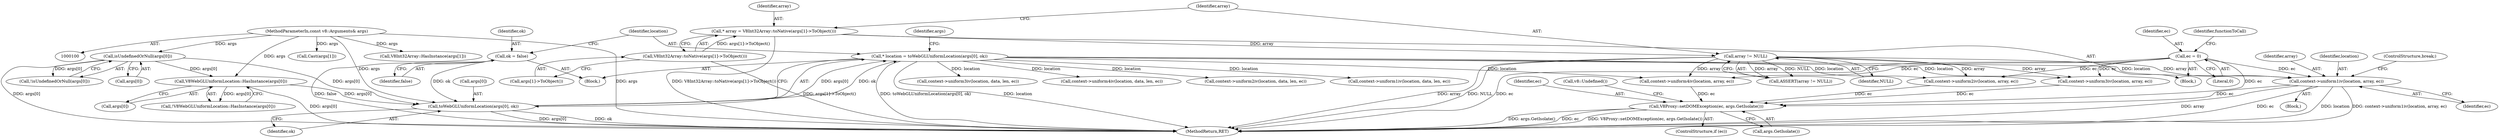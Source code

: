 digraph "0_Chrome_e9372a1bfd3588a80fcf49aa07321f0971dd6091_62@pointer" {
"1000170" [label="(Call,context->uniform1iv(location, array, ec))"];
"1000140" [label="(Call,* location = toWebGLUniformLocation(args[0], ok))"];
"1000142" [label="(Call,toWebGLUniformLocation(args[0], ok))"];
"1000122" [label="(Call,isUndefinedOrNull(args[0]))"];
"1000101" [label="(MethodParameterIn,const v8::Arguments& args)"];
"1000127" [label="(Call,V8WebGLUniformLocation::HasInstance(args[0]))"];
"1000136" [label="(Call,ok = false)"];
"1000159" [label="(Call,array != NULL)"];
"1000154" [label="(Call,* array = V8Int32Array::toNative(args[1]->ToObject()))"];
"1000156" [label="(Call,V8Int32Array::toNative(args[1]->ToObject()))"];
"1000163" [label="(Call,ec = 0)"];
"1000198" [label="(Call,V8Proxy::setDOMException(ec, args.GetIsolate()))"];
"1000157" [label="(Call,args[1]->ToObject())"];
"1000123" [label="(Call,args[0])"];
"1000282" [label="(MethodReturn,RET)"];
"1000188" [label="(Call,context->uniform4iv(location, array, ec))"];
"1000170" [label="(Call,context->uniform1iv(location, array, ec))"];
"1000127" [label="(Call,V8WebGLUniformLocation::HasInstance(args[0]))"];
"1000136" [label="(Call,ok = false)"];
"1000155" [label="(Identifier,array)"];
"1000121" [label="(Call,!isUndefinedOrNull(args[0]))"];
"1000174" [label="(ControlStructure,break;)"];
"1000158" [label="(Call,ASSERT(array != NULL))"];
"1000212" [label="(Call,Cast(args[1]))"];
"1000148" [label="(Call,V8Int32Array::HasInstance(args[1]))"];
"1000126" [label="(Call,!V8WebGLUniformLocation::HasInstance(args[0]))"];
"1000159" [label="(Call,array != NULL)"];
"1000200" [label="(Call,args.GetIsolate())"];
"1000199" [label="(Identifier,ec)"];
"1000138" [label="(Identifier,false)"];
"1000101" [label="(MethodParameterIn,const v8::Arguments& args)"];
"1000142" [label="(Call,toWebGLUniformLocation(args[0], ok))"];
"1000257" [label="(Call,context->uniform3iv(location, data, len, ec))"];
"1000152" [label="(Block,)"];
"1000196" [label="(ControlStructure,if (ec))"];
"1000137" [label="(Identifier,ok)"];
"1000202" [label="(Call,v8::Undefined())"];
"1000176" [label="(Call,context->uniform2iv(location, array, ec))"];
"1000140" [label="(Call,* location = toWebGLUniformLocation(args[0], ok))"];
"1000128" [label="(Call,args[0])"];
"1000172" [label="(Identifier,array)"];
"1000264" [label="(Call,context->uniform4iv(location, data, len, ec))"];
"1000165" [label="(Literal,0)"];
"1000141" [label="(Identifier,location)"];
"1000171" [label="(Identifier,location)"];
"1000164" [label="(Identifier,ec)"];
"1000173" [label="(Identifier,ec)"];
"1000163" [label="(Call,ec = 0)"];
"1000143" [label="(Call,args[0])"];
"1000182" [label="(Call,context->uniform3iv(location, array, ec))"];
"1000250" [label="(Call,context->uniform2iv(location, data, len, ec))"];
"1000150" [label="(Identifier,args)"];
"1000122" [label="(Call,isUndefinedOrNull(args[0]))"];
"1000161" [label="(Identifier,NULL)"];
"1000156" [label="(Call,V8Int32Array::toNative(args[1]->ToObject()))"];
"1000243" [label="(Call,context->uniform1iv(location, data, len, ec))"];
"1000198" [label="(Call,V8Proxy::setDOMException(ec, args.GetIsolate()))"];
"1000167" [label="(Identifier,functionToCall)"];
"1000103" [label="(Block,)"];
"1000160" [label="(Identifier,array)"];
"1000146" [label="(Identifier,ok)"];
"1000154" [label="(Call,* array = V8Int32Array::toNative(args[1]->ToObject()))"];
"1000168" [label="(Block,)"];
"1000170" -> "1000168"  [label="AST: "];
"1000170" -> "1000173"  [label="CFG: "];
"1000171" -> "1000170"  [label="AST: "];
"1000172" -> "1000170"  [label="AST: "];
"1000173" -> "1000170"  [label="AST: "];
"1000174" -> "1000170"  [label="CFG: "];
"1000170" -> "1000282"  [label="DDG: array"];
"1000170" -> "1000282"  [label="DDG: ec"];
"1000170" -> "1000282"  [label="DDG: location"];
"1000170" -> "1000282"  [label="DDG: context->uniform1iv(location, array, ec)"];
"1000140" -> "1000170"  [label="DDG: location"];
"1000159" -> "1000170"  [label="DDG: array"];
"1000163" -> "1000170"  [label="DDG: ec"];
"1000170" -> "1000198"  [label="DDG: ec"];
"1000140" -> "1000103"  [label="AST: "];
"1000140" -> "1000142"  [label="CFG: "];
"1000141" -> "1000140"  [label="AST: "];
"1000142" -> "1000140"  [label="AST: "];
"1000150" -> "1000140"  [label="CFG: "];
"1000140" -> "1000282"  [label="DDG: toWebGLUniformLocation(args[0], ok)"];
"1000140" -> "1000282"  [label="DDG: location"];
"1000142" -> "1000140"  [label="DDG: args[0]"];
"1000142" -> "1000140"  [label="DDG: ok"];
"1000140" -> "1000176"  [label="DDG: location"];
"1000140" -> "1000182"  [label="DDG: location"];
"1000140" -> "1000188"  [label="DDG: location"];
"1000140" -> "1000243"  [label="DDG: location"];
"1000140" -> "1000250"  [label="DDG: location"];
"1000140" -> "1000257"  [label="DDG: location"];
"1000140" -> "1000264"  [label="DDG: location"];
"1000142" -> "1000146"  [label="CFG: "];
"1000143" -> "1000142"  [label="AST: "];
"1000146" -> "1000142"  [label="AST: "];
"1000142" -> "1000282"  [label="DDG: args[0]"];
"1000142" -> "1000282"  [label="DDG: ok"];
"1000122" -> "1000142"  [label="DDG: args[0]"];
"1000127" -> "1000142"  [label="DDG: args[0]"];
"1000101" -> "1000142"  [label="DDG: args"];
"1000136" -> "1000142"  [label="DDG: ok"];
"1000122" -> "1000121"  [label="AST: "];
"1000122" -> "1000123"  [label="CFG: "];
"1000123" -> "1000122"  [label="AST: "];
"1000121" -> "1000122"  [label="CFG: "];
"1000122" -> "1000282"  [label="DDG: args[0]"];
"1000122" -> "1000121"  [label="DDG: args[0]"];
"1000101" -> "1000122"  [label="DDG: args"];
"1000122" -> "1000127"  [label="DDG: args[0]"];
"1000101" -> "1000100"  [label="AST: "];
"1000101" -> "1000282"  [label="DDG: args"];
"1000101" -> "1000127"  [label="DDG: args"];
"1000101" -> "1000148"  [label="DDG: args"];
"1000101" -> "1000212"  [label="DDG: args"];
"1000127" -> "1000126"  [label="AST: "];
"1000127" -> "1000128"  [label="CFG: "];
"1000128" -> "1000127"  [label="AST: "];
"1000126" -> "1000127"  [label="CFG: "];
"1000127" -> "1000282"  [label="DDG: args[0]"];
"1000127" -> "1000126"  [label="DDG: args[0]"];
"1000136" -> "1000103"  [label="AST: "];
"1000136" -> "1000138"  [label="CFG: "];
"1000137" -> "1000136"  [label="AST: "];
"1000138" -> "1000136"  [label="AST: "];
"1000141" -> "1000136"  [label="CFG: "];
"1000136" -> "1000282"  [label="DDG: false"];
"1000159" -> "1000158"  [label="AST: "];
"1000159" -> "1000161"  [label="CFG: "];
"1000160" -> "1000159"  [label="AST: "];
"1000161" -> "1000159"  [label="AST: "];
"1000158" -> "1000159"  [label="CFG: "];
"1000159" -> "1000282"  [label="DDG: array"];
"1000159" -> "1000282"  [label="DDG: NULL"];
"1000159" -> "1000158"  [label="DDG: array"];
"1000159" -> "1000158"  [label="DDG: NULL"];
"1000154" -> "1000159"  [label="DDG: array"];
"1000159" -> "1000176"  [label="DDG: array"];
"1000159" -> "1000182"  [label="DDG: array"];
"1000159" -> "1000188"  [label="DDG: array"];
"1000154" -> "1000152"  [label="AST: "];
"1000154" -> "1000156"  [label="CFG: "];
"1000155" -> "1000154"  [label="AST: "];
"1000156" -> "1000154"  [label="AST: "];
"1000160" -> "1000154"  [label="CFG: "];
"1000154" -> "1000282"  [label="DDG: V8Int32Array::toNative(args[1]->ToObject())"];
"1000156" -> "1000154"  [label="DDG: args[1]->ToObject()"];
"1000156" -> "1000157"  [label="CFG: "];
"1000157" -> "1000156"  [label="AST: "];
"1000156" -> "1000282"  [label="DDG: args[1]->ToObject()"];
"1000163" -> "1000152"  [label="AST: "];
"1000163" -> "1000165"  [label="CFG: "];
"1000164" -> "1000163"  [label="AST: "];
"1000165" -> "1000163"  [label="AST: "];
"1000167" -> "1000163"  [label="CFG: "];
"1000163" -> "1000282"  [label="DDG: ec"];
"1000163" -> "1000176"  [label="DDG: ec"];
"1000163" -> "1000182"  [label="DDG: ec"];
"1000163" -> "1000188"  [label="DDG: ec"];
"1000163" -> "1000198"  [label="DDG: ec"];
"1000198" -> "1000196"  [label="AST: "];
"1000198" -> "1000200"  [label="CFG: "];
"1000199" -> "1000198"  [label="AST: "];
"1000200" -> "1000198"  [label="AST: "];
"1000202" -> "1000198"  [label="CFG: "];
"1000198" -> "1000282"  [label="DDG: args.GetIsolate()"];
"1000198" -> "1000282"  [label="DDG: ec"];
"1000198" -> "1000282"  [label="DDG: V8Proxy::setDOMException(ec, args.GetIsolate())"];
"1000182" -> "1000198"  [label="DDG: ec"];
"1000176" -> "1000198"  [label="DDG: ec"];
"1000188" -> "1000198"  [label="DDG: ec"];
}

